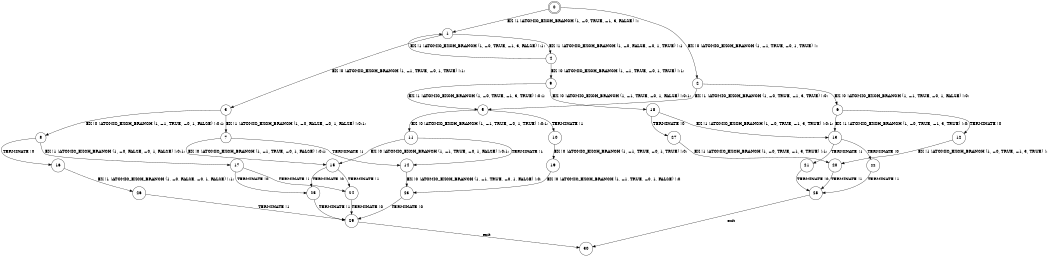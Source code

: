 digraph BCG {
size = "7, 10.5";
center = TRUE;
node [shape = circle];
0 [peripheries = 2];
0 -> 1 [label = "EX !1 !ATOMIC_EXCH_BRANCH (1, +0, TRUE, +1, 3, FALSE) !::"];
0 -> 2 [label = "EX !0 !ATOMIC_EXCH_BRANCH (1, +1, TRUE, +0, 1, TRUE) !::"];
1 -> 3 [label = "EX !0 !ATOMIC_EXCH_BRANCH (1, +1, TRUE, +0, 1, TRUE) !:1:"];
1 -> 4 [label = "EX !1 !ATOMIC_EXCH_BRANCH (1, +0, FALSE, +0, 1, TRUE) !:1:"];
2 -> 5 [label = "EX !1 !ATOMIC_EXCH_BRANCH (1, +0, TRUE, +1, 3, TRUE) !:0:"];
2 -> 6 [label = "EX !0 !ATOMIC_EXCH_BRANCH (1, +1, TRUE, +0, 1, FALSE) !:0:"];
3 -> 7 [label = "EX !1 !ATOMIC_EXCH_BRANCH (1, +0, FALSE, +0, 1, FALSE) !:0:1:"];
3 -> 8 [label = "EX !0 !ATOMIC_EXCH_BRANCH (1, +1, TRUE, +0, 1, FALSE) !:0:1:"];
4 -> 9 [label = "EX !0 !ATOMIC_EXCH_BRANCH (1, +1, TRUE, +0, 1, TRUE) !:1:"];
4 -> 1 [label = "EX !1 !ATOMIC_EXCH_BRANCH (1, +0, TRUE, +1, 3, FALSE) !:1:"];
5 -> 10 [label = "TERMINATE !1"];
5 -> 11 [label = "EX !0 !ATOMIC_EXCH_BRANCH (1, +1, TRUE, +0, 1, TRUE) !:0:1:"];
6 -> 12 [label = "TERMINATE !0"];
6 -> 13 [label = "EX !1 !ATOMIC_EXCH_BRANCH (1, +0, TRUE, +1, 3, TRUE) !:0:"];
7 -> 14 [label = "TERMINATE !1"];
7 -> 15 [label = "EX !0 !ATOMIC_EXCH_BRANCH (1, +1, TRUE, +0, 1, FALSE) !:0:1:"];
8 -> 16 [label = "TERMINATE !0"];
8 -> 17 [label = "EX !1 !ATOMIC_EXCH_BRANCH (1, +0, FALSE, +0, 1, FALSE) !:0:1:"];
9 -> 5 [label = "EX !1 !ATOMIC_EXCH_BRANCH (1, +0, TRUE, +1, 3, TRUE) !:0:1:"];
9 -> 18 [label = "EX !0 !ATOMIC_EXCH_BRANCH (1, +1, TRUE, +0, 1, FALSE) !:0:1:"];
10 -> 19 [label = "EX !0 !ATOMIC_EXCH_BRANCH (1, +1, TRUE, +0, 1, TRUE) !:0:"];
11 -> 14 [label = "TERMINATE !1"];
11 -> 15 [label = "EX !0 !ATOMIC_EXCH_BRANCH (1, +1, TRUE, +0, 1, FALSE) !:0:1:"];
12 -> 20 [label = "EX !1 !ATOMIC_EXCH_BRANCH (1, +0, TRUE, +1, 3, TRUE) !::"];
13 -> 21 [label = "TERMINATE !1"];
13 -> 22 [label = "TERMINATE !0"];
14 -> 23 [label = "EX !0 !ATOMIC_EXCH_BRANCH (1, +1, TRUE, +0, 1, FALSE) !:0:"];
15 -> 24 [label = "TERMINATE !1"];
15 -> 25 [label = "TERMINATE !0"];
16 -> 26 [label = "EX !1 !ATOMIC_EXCH_BRANCH (1, +0, FALSE, +0, 1, FALSE) !:1:"];
17 -> 24 [label = "TERMINATE !1"];
17 -> 25 [label = "TERMINATE !0"];
18 -> 27 [label = "TERMINATE !0"];
18 -> 13 [label = "EX !1 !ATOMIC_EXCH_BRANCH (1, +0, TRUE, +1, 3, TRUE) !:0:1:"];
19 -> 23 [label = "EX !0 !ATOMIC_EXCH_BRANCH (1, +1, TRUE, +0, 1, FALSE) !:0:"];
20 -> 28 [label = "TERMINATE !1"];
21 -> 28 [label = "TERMINATE !0"];
22 -> 28 [label = "TERMINATE !1"];
23 -> 29 [label = "TERMINATE !0"];
24 -> 29 [label = "TERMINATE !0"];
25 -> 29 [label = "TERMINATE !1"];
26 -> 29 [label = "TERMINATE !1"];
27 -> 20 [label = "EX !1 !ATOMIC_EXCH_BRANCH (1, +0, TRUE, +1, 3, TRUE) !:1:"];
28 -> 30 [label = "exit"];
29 -> 30 [label = "exit"];
}
